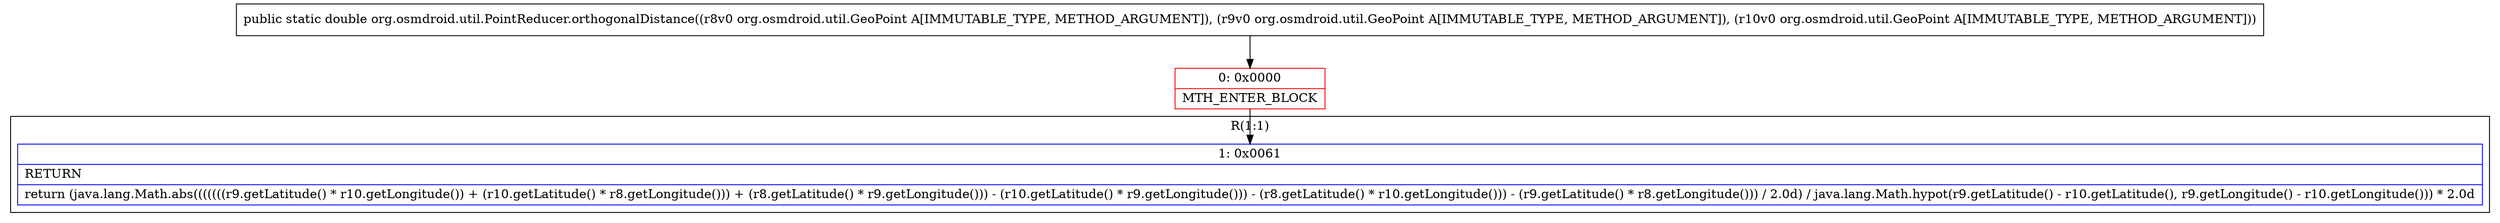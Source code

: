 digraph "CFG fororg.osmdroid.util.PointReducer.orthogonalDistance(Lorg\/osmdroid\/util\/GeoPoint;Lorg\/osmdroid\/util\/GeoPoint;Lorg\/osmdroid\/util\/GeoPoint;)D" {
subgraph cluster_Region_1288435589 {
label = "R(1:1)";
node [shape=record,color=blue];
Node_1 [shape=record,label="{1\:\ 0x0061|RETURN\l|return (java.lang.Math.abs(((((((r9.getLatitude() * r10.getLongitude()) + (r10.getLatitude() * r8.getLongitude())) + (r8.getLatitude() * r9.getLongitude())) \- (r10.getLatitude() * r9.getLongitude())) \- (r8.getLatitude() * r10.getLongitude())) \- (r9.getLatitude() * r8.getLongitude())) \/ 2.0d) \/ java.lang.Math.hypot(r9.getLatitude() \- r10.getLatitude(), r9.getLongitude() \- r10.getLongitude())) * 2.0d\l}"];
}
Node_0 [shape=record,color=red,label="{0\:\ 0x0000|MTH_ENTER_BLOCK\l}"];
MethodNode[shape=record,label="{public static double org.osmdroid.util.PointReducer.orthogonalDistance((r8v0 org.osmdroid.util.GeoPoint A[IMMUTABLE_TYPE, METHOD_ARGUMENT]), (r9v0 org.osmdroid.util.GeoPoint A[IMMUTABLE_TYPE, METHOD_ARGUMENT]), (r10v0 org.osmdroid.util.GeoPoint A[IMMUTABLE_TYPE, METHOD_ARGUMENT])) }"];
MethodNode -> Node_0;
Node_0 -> Node_1;
}

